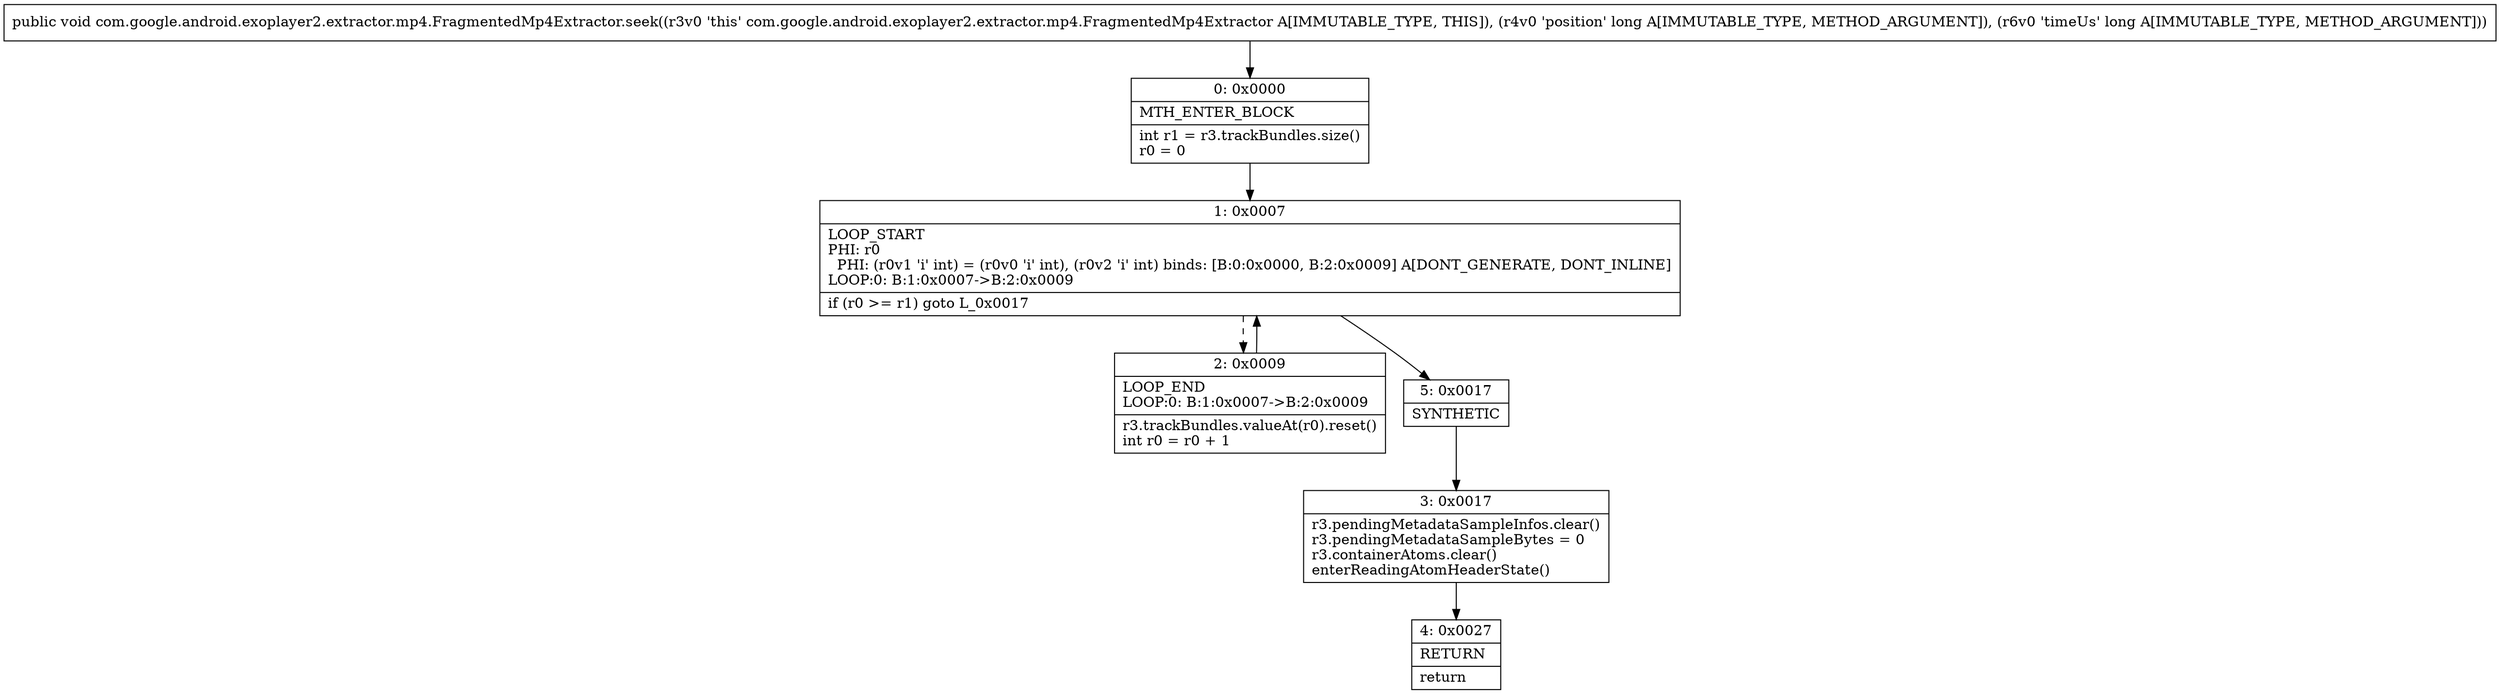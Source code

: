 digraph "CFG forcom.google.android.exoplayer2.extractor.mp4.FragmentedMp4Extractor.seek(JJ)V" {
Node_0 [shape=record,label="{0\:\ 0x0000|MTH_ENTER_BLOCK\l|int r1 = r3.trackBundles.size()\lr0 = 0\l}"];
Node_1 [shape=record,label="{1\:\ 0x0007|LOOP_START\lPHI: r0 \l  PHI: (r0v1 'i' int) = (r0v0 'i' int), (r0v2 'i' int) binds: [B:0:0x0000, B:2:0x0009] A[DONT_GENERATE, DONT_INLINE]\lLOOP:0: B:1:0x0007\-\>B:2:0x0009\l|if (r0 \>= r1) goto L_0x0017\l}"];
Node_2 [shape=record,label="{2\:\ 0x0009|LOOP_END\lLOOP:0: B:1:0x0007\-\>B:2:0x0009\l|r3.trackBundles.valueAt(r0).reset()\lint r0 = r0 + 1\l}"];
Node_3 [shape=record,label="{3\:\ 0x0017|r3.pendingMetadataSampleInfos.clear()\lr3.pendingMetadataSampleBytes = 0\lr3.containerAtoms.clear()\lenterReadingAtomHeaderState()\l}"];
Node_4 [shape=record,label="{4\:\ 0x0027|RETURN\l|return\l}"];
Node_5 [shape=record,label="{5\:\ 0x0017|SYNTHETIC\l}"];
MethodNode[shape=record,label="{public void com.google.android.exoplayer2.extractor.mp4.FragmentedMp4Extractor.seek((r3v0 'this' com.google.android.exoplayer2.extractor.mp4.FragmentedMp4Extractor A[IMMUTABLE_TYPE, THIS]), (r4v0 'position' long A[IMMUTABLE_TYPE, METHOD_ARGUMENT]), (r6v0 'timeUs' long A[IMMUTABLE_TYPE, METHOD_ARGUMENT])) }"];
MethodNode -> Node_0;
Node_0 -> Node_1;
Node_1 -> Node_2[style=dashed];
Node_1 -> Node_5;
Node_2 -> Node_1;
Node_3 -> Node_4;
Node_5 -> Node_3;
}

